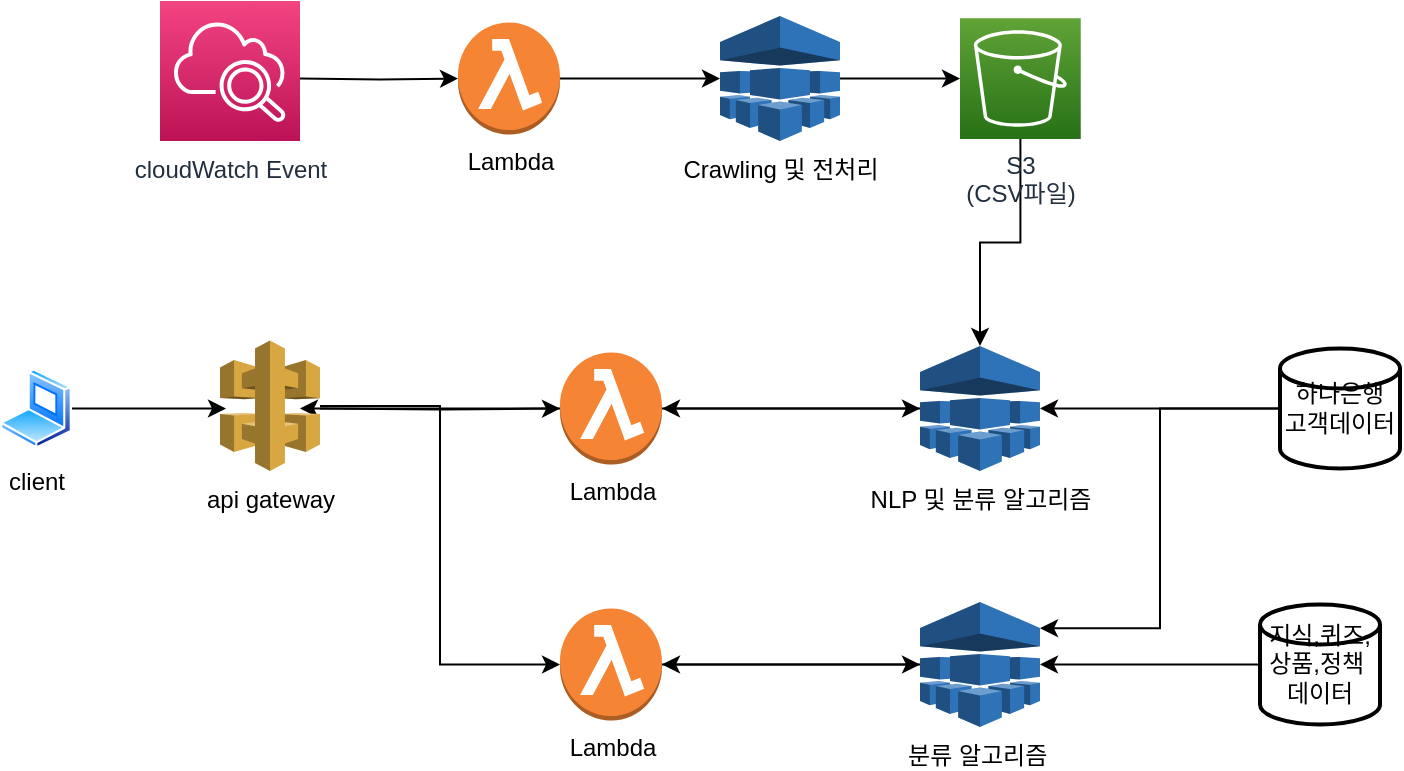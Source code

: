 <mxfile version="21.6.2" type="github">
  <diagram name="페이지-1" id="Tyd9hZyFMOXWsH-rBGiS">
    <mxGraphModel dx="954" dy="591" grid="1" gridSize="10" guides="1" tooltips="1" connect="1" arrows="1" fold="1" page="1" pageScale="1" pageWidth="827" pageHeight="1169" math="0" shadow="0">
      <root>
        <mxCell id="0" />
        <mxCell id="1" parent="0" />
        <mxCell id="UVQQwYrs-k6m4sM7kn-I-3" style="edgeStyle=orthogonalEdgeStyle;rounded=0;orthogonalLoop=1;jettySize=auto;html=1;exitX=1;exitY=0.5;exitDx=0;exitDy=0;entryX=0.06;entryY=0.5;entryDx=0;entryDy=0;entryPerimeter=0;" parent="1" source="UVQQwYrs-k6m4sM7kn-I-1" edge="1">
          <mxGeometry relative="1" as="geometry">
            <mxPoint x="193" y="356.25" as="targetPoint" />
          </mxGeometry>
        </mxCell>
        <mxCell id="UVQQwYrs-k6m4sM7kn-I-1" value="client" style="image;aspect=fixed;perimeter=ellipsePerimeter;html=1;align=center;shadow=0;dashed=0;spacingTop=3;image=img/lib/active_directory/laptop_client.svg;" parent="1" vertex="1">
          <mxGeometry x="80" y="336.25" width="36" height="40" as="geometry" />
        </mxCell>
        <mxCell id="UVQQwYrs-k6m4sM7kn-I-5" style="edgeStyle=orthogonalEdgeStyle;rounded=0;orthogonalLoop=1;jettySize=auto;html=1;entryX=0;entryY=0.5;entryDx=0;entryDy=0;entryPerimeter=0;" parent="1" target="UVQQwYrs-k6m4sM7kn-I-4" edge="1">
          <mxGeometry relative="1" as="geometry">
            <mxPoint x="240" y="356.25" as="sourcePoint" />
          </mxGeometry>
        </mxCell>
        <mxCell id="UVQQwYrs-k6m4sM7kn-I-7" style="edgeStyle=orthogonalEdgeStyle;rounded=0;orthogonalLoop=1;jettySize=auto;html=1;entryX=0;entryY=0.5;entryDx=0;entryDy=0;entryPerimeter=0;" parent="1" source="UVQQwYrs-k6m4sM7kn-I-4" target="UVQQwYrs-k6m4sM7kn-I-6" edge="1">
          <mxGeometry relative="1" as="geometry" />
        </mxCell>
        <mxCell id="UVQQwYrs-k6m4sM7kn-I-9" style="edgeStyle=orthogonalEdgeStyle;rounded=0;orthogonalLoop=1;jettySize=auto;html=1;entryX=0.8;entryY=0.5;entryDx=0;entryDy=0;entryPerimeter=0;" parent="1" source="UVQQwYrs-k6m4sM7kn-I-4" edge="1">
          <mxGeometry relative="1" as="geometry">
            <mxPoint x="230" y="356.25" as="targetPoint" />
          </mxGeometry>
        </mxCell>
        <mxCell id="UVQQwYrs-k6m4sM7kn-I-4" value="Lambda" style="outlineConnect=0;dashed=0;verticalLabelPosition=bottom;verticalAlign=top;align=center;html=1;shape=mxgraph.aws3.lambda_function;fillColor=#F58534;gradientColor=none;" parent="1" vertex="1">
          <mxGeometry x="360" y="328.25" width="51" height="56" as="geometry" />
        </mxCell>
        <mxCell id="UVQQwYrs-k6m4sM7kn-I-8" style="edgeStyle=orthogonalEdgeStyle;rounded=0;orthogonalLoop=1;jettySize=auto;html=1;" parent="1" source="UVQQwYrs-k6m4sM7kn-I-6" target="UVQQwYrs-k6m4sM7kn-I-4" edge="1">
          <mxGeometry relative="1" as="geometry" />
        </mxCell>
        <mxCell id="UVQQwYrs-k6m4sM7kn-I-6" value="NLP 및 분류 알고리즘" style="outlineConnect=0;dashed=0;verticalLabelPosition=bottom;verticalAlign=top;align=center;html=1;shape=mxgraph.aws3.machine_learning;fillColor=#2E73B8;gradientColor=none;" parent="1" vertex="1">
          <mxGeometry x="540" y="325" width="60" height="62.5" as="geometry" />
        </mxCell>
        <mxCell id="UW-qgVr8xCjvTnrVyX9t-20" style="edgeStyle=orthogonalEdgeStyle;rounded=0;orthogonalLoop=1;jettySize=auto;html=1;entryX=0;entryY=0.5;entryDx=0;entryDy=0;entryPerimeter=0;" edge="1" parent="1" source="UVQQwYrs-k6m4sM7kn-I-10" target="UW-qgVr8xCjvTnrVyX9t-17">
          <mxGeometry relative="1" as="geometry" />
        </mxCell>
        <mxCell id="UVQQwYrs-k6m4sM7kn-I-10" value="api gateway" style="outlineConnect=0;dashed=0;verticalLabelPosition=bottom;verticalAlign=top;align=center;html=1;shape=mxgraph.aws3.api_gateway;fillColor=#D9A741;gradientColor=none;" parent="1" vertex="1">
          <mxGeometry x="190" y="322.25" width="50" height="65.25" as="geometry" />
        </mxCell>
        <mxCell id="UW-qgVr8xCjvTnrVyX9t-3" style="edgeStyle=orthogonalEdgeStyle;rounded=0;orthogonalLoop=1;jettySize=auto;html=1;" edge="1" parent="1" target="UW-qgVr8xCjvTnrVyX9t-2">
          <mxGeometry relative="1" as="geometry">
            <mxPoint x="230" y="191.25" as="sourcePoint" />
          </mxGeometry>
        </mxCell>
        <mxCell id="UW-qgVr8xCjvTnrVyX9t-1" value="cloudWatch Event" style="sketch=0;points=[[0,0,0],[0.25,0,0],[0.5,0,0],[0.75,0,0],[1,0,0],[0,1,0],[0.25,1,0],[0.5,1,0],[0.75,1,0],[1,1,0],[0,0.25,0],[0,0.5,0],[0,0.75,0],[1,0.25,0],[1,0.5,0],[1,0.75,0]];points=[[0,0,0],[0.25,0,0],[0.5,0,0],[0.75,0,0],[1,0,0],[0,1,0],[0.25,1,0],[0.5,1,0],[0.75,1,0],[1,1,0],[0,0.25,0],[0,0.5,0],[0,0.75,0],[1,0.25,0],[1,0.5,0],[1,0.75,0]];outlineConnect=0;fontColor=#232F3E;gradientColor=#F34482;gradientDirection=north;fillColor=#BC1356;strokeColor=#ffffff;dashed=0;verticalLabelPosition=bottom;verticalAlign=top;align=center;html=1;fontSize=12;fontStyle=0;aspect=fixed;shape=mxgraph.aws4.resourceIcon;resIcon=mxgraph.aws4.cloudwatch_2;" vertex="1" parent="1">
          <mxGeometry x="160" y="152.5" width="70" height="70" as="geometry" />
        </mxCell>
        <mxCell id="UW-qgVr8xCjvTnrVyX9t-5" style="edgeStyle=orthogonalEdgeStyle;rounded=0;orthogonalLoop=1;jettySize=auto;html=1;entryX=0;entryY=0.5;entryDx=0;entryDy=0;entryPerimeter=0;" edge="1" parent="1" source="UW-qgVr8xCjvTnrVyX9t-2" target="UW-qgVr8xCjvTnrVyX9t-4">
          <mxGeometry relative="1" as="geometry" />
        </mxCell>
        <mxCell id="UW-qgVr8xCjvTnrVyX9t-2" value="Lambda" style="outlineConnect=0;dashed=0;verticalLabelPosition=bottom;verticalAlign=top;align=center;html=1;shape=mxgraph.aws3.lambda_function;fillColor=#F58534;gradientColor=none;" vertex="1" parent="1">
          <mxGeometry x="309" y="163.25" width="51" height="56" as="geometry" />
        </mxCell>
        <mxCell id="UW-qgVr8xCjvTnrVyX9t-7" style="edgeStyle=orthogonalEdgeStyle;rounded=0;orthogonalLoop=1;jettySize=auto;html=1;" edge="1" parent="1" source="UW-qgVr8xCjvTnrVyX9t-4" target="UW-qgVr8xCjvTnrVyX9t-6">
          <mxGeometry relative="1" as="geometry" />
        </mxCell>
        <mxCell id="UW-qgVr8xCjvTnrVyX9t-4" value="Crawling 및 전처리" style="outlineConnect=0;dashed=0;verticalLabelPosition=bottom;verticalAlign=top;align=center;html=1;shape=mxgraph.aws3.machine_learning;fillColor=#2E73B8;gradientColor=none;" vertex="1" parent="1">
          <mxGeometry x="440" y="160" width="60" height="62.5" as="geometry" />
        </mxCell>
        <mxCell id="UW-qgVr8xCjvTnrVyX9t-15" style="edgeStyle=orthogonalEdgeStyle;rounded=0;orthogonalLoop=1;jettySize=auto;html=1;entryX=0.5;entryY=0;entryDx=0;entryDy=0;entryPerimeter=0;" edge="1" parent="1" source="UW-qgVr8xCjvTnrVyX9t-6" target="UVQQwYrs-k6m4sM7kn-I-6">
          <mxGeometry relative="1" as="geometry" />
        </mxCell>
        <mxCell id="UW-qgVr8xCjvTnrVyX9t-6" value="S3&lt;br&gt;(CSV파일)" style="sketch=0;points=[[0,0,0],[0.25,0,0],[0.5,0,0],[0.75,0,0],[1,0,0],[0,1,0],[0.25,1,0],[0.5,1,0],[0.75,1,0],[1,1,0],[0,0.25,0],[0,0.5,0],[0,0.75,0],[1,0.25,0],[1,0.5,0],[1,0.75,0]];outlineConnect=0;fontColor=#232F3E;gradientColor=#60A337;gradientDirection=north;fillColor=#277116;strokeColor=#ffffff;dashed=0;verticalLabelPosition=bottom;verticalAlign=top;align=center;html=1;fontSize=12;fontStyle=0;aspect=fixed;shape=mxgraph.aws4.resourceIcon;resIcon=mxgraph.aws4.s3;" vertex="1" parent="1">
          <mxGeometry x="560" y="161.07" width="60.37" height="60.37" as="geometry" />
        </mxCell>
        <mxCell id="UW-qgVr8xCjvTnrVyX9t-16" style="edgeStyle=orthogonalEdgeStyle;rounded=0;orthogonalLoop=1;jettySize=auto;html=1;entryX=1;entryY=0.5;entryDx=0;entryDy=0;entryPerimeter=0;" edge="1" parent="1" source="UW-qgVr8xCjvTnrVyX9t-10" target="UVQQwYrs-k6m4sM7kn-I-6">
          <mxGeometry relative="1" as="geometry" />
        </mxCell>
        <mxCell id="UW-qgVr8xCjvTnrVyX9t-25" style="edgeStyle=orthogonalEdgeStyle;rounded=0;orthogonalLoop=1;jettySize=auto;html=1;entryX=1;entryY=0.21;entryDx=0;entryDy=0;entryPerimeter=0;" edge="1" parent="1" source="UW-qgVr8xCjvTnrVyX9t-10" target="UW-qgVr8xCjvTnrVyX9t-18">
          <mxGeometry relative="1" as="geometry" />
        </mxCell>
        <mxCell id="UW-qgVr8xCjvTnrVyX9t-10" value="하나은행 &lt;br&gt;고객데이터" style="strokeWidth=2;html=1;shape=mxgraph.flowchart.database;whiteSpace=wrap;" vertex="1" parent="1">
          <mxGeometry x="720" y="326.25" width="60" height="60" as="geometry" />
        </mxCell>
        <mxCell id="UW-qgVr8xCjvTnrVyX9t-21" style="edgeStyle=orthogonalEdgeStyle;rounded=0;orthogonalLoop=1;jettySize=auto;html=1;entryX=0;entryY=0.5;entryDx=0;entryDy=0;entryPerimeter=0;" edge="1" parent="1" source="UW-qgVr8xCjvTnrVyX9t-17" target="UW-qgVr8xCjvTnrVyX9t-18">
          <mxGeometry relative="1" as="geometry" />
        </mxCell>
        <mxCell id="UW-qgVr8xCjvTnrVyX9t-17" value="Lambda" style="outlineConnect=0;dashed=0;verticalLabelPosition=bottom;verticalAlign=top;align=center;html=1;shape=mxgraph.aws3.lambda_function;fillColor=#F58534;gradientColor=none;" vertex="1" parent="1">
          <mxGeometry x="360" y="456.25" width="51" height="56" as="geometry" />
        </mxCell>
        <mxCell id="UW-qgVr8xCjvTnrVyX9t-26" style="edgeStyle=orthogonalEdgeStyle;rounded=0;orthogonalLoop=1;jettySize=auto;html=1;entryX=1;entryY=0.5;entryDx=0;entryDy=0;entryPerimeter=0;" edge="1" parent="1" source="UW-qgVr8xCjvTnrVyX9t-18" target="UW-qgVr8xCjvTnrVyX9t-17">
          <mxGeometry relative="1" as="geometry" />
        </mxCell>
        <mxCell id="UW-qgVr8xCjvTnrVyX9t-18" value="분류 알고리즘&amp;nbsp;" style="outlineConnect=0;dashed=0;verticalLabelPosition=bottom;verticalAlign=top;align=center;html=1;shape=mxgraph.aws3.machine_learning;fillColor=#2E73B8;gradientColor=none;" vertex="1" parent="1">
          <mxGeometry x="540" y="453" width="60" height="62.5" as="geometry" />
        </mxCell>
        <mxCell id="UW-qgVr8xCjvTnrVyX9t-23" style="edgeStyle=orthogonalEdgeStyle;rounded=0;orthogonalLoop=1;jettySize=auto;html=1;entryX=1;entryY=0.5;entryDx=0;entryDy=0;entryPerimeter=0;" edge="1" parent="1" source="UW-qgVr8xCjvTnrVyX9t-19" target="UW-qgVr8xCjvTnrVyX9t-18">
          <mxGeometry relative="1" as="geometry" />
        </mxCell>
        <mxCell id="UW-qgVr8xCjvTnrVyX9t-19" value="지식,퀴즈,상품,정책&amp;nbsp;&lt;br&gt;데이터" style="strokeWidth=2;html=1;shape=mxgraph.flowchart.database;whiteSpace=wrap;" vertex="1" parent="1">
          <mxGeometry x="710" y="454.25" width="60" height="60" as="geometry" />
        </mxCell>
      </root>
    </mxGraphModel>
  </diagram>
</mxfile>
